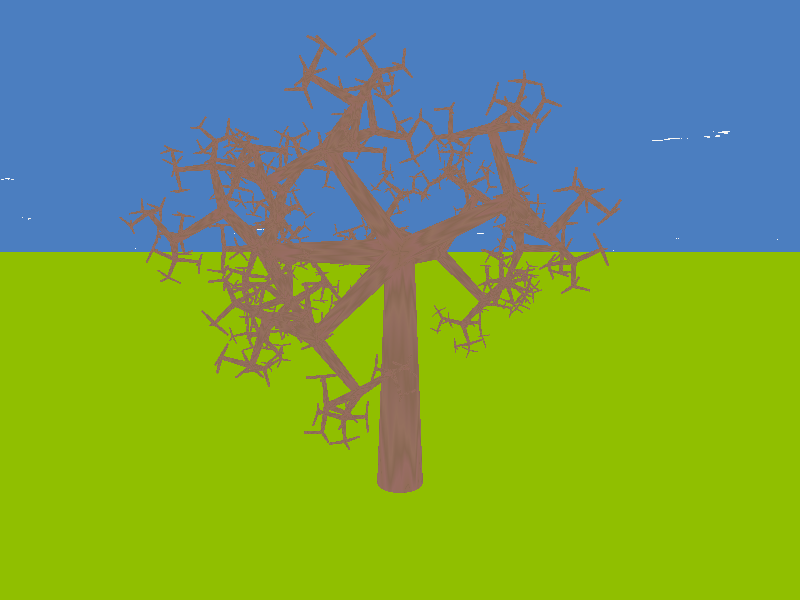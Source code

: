 #include "woods.inc"

camera {
  angle 80 
  right x * image_width / image_height
  location <0,1,-2>
  look_at <0,0.8,0>
}

light_source{<1500,2500,-2500> color rgb<1,1,1> }


// Scenery from:
// http://www.f-lohmueller.de/pov_tut/backgrnd/pov/p_sky03.txt
// --------------------------- Sky -----------------------------
plane {
  <0,1,0>,1 hollow
  texture {
    pigment {
      color rgb<0.1,0.3,0.75>*0.7
    }
    #if (version = 3.7 ) finish { emission 1 diffuse 0 }
    #else finish { ambient 1 diffuse 0}
    #end 
  }
  texture {
    pigment {
      bozo turbulence 0.75
      octaves 6  omega 0.7 lambda 2 
      color_map {
        [0  color rgb <0.95,0.95,0.95>]
        [0.05  color rgb <1,1,1> * 1.25]
        [0.15 color rgb <0.85,0.85,0.85>]
        [0.55 color rgbt <1,1,1,1> * 1]
        [1 color rgbt <1,1,1,1> * 1]
      } 
      translate <3,0,-1>
      scale <0.3,0.4,0.2> * 3
    }
    finish {emission 1 diffuse 0} 
  }
  scale 10000
}

// -------------------------- Ground --------------------------- 
plane {
  <0,1,0>, 0 
  texture {
    pigment {
      color rgb<0.35,0.65,0> * 0.8
    }
    normal {
      bumps 1
      scale 0.01
    }
    finish {
      ambient 0.1
      diffuse 0.8
    }
  }
}

// ------------------------- Fog at horizon --------------------
fog {
  fog_type 2
  distance 1000
  color rgb <1,1,1> * 0.9
  fog_offset 0.1
  fog_alt 20
  turbulence 1.8
}

// ------------------------- Tree Macro -----------------------
// From: http://www.bugman123.com/Fractals/
#macro tree(i)
  union {
    cone {
      <0,0,0>, 0.1,
      <0,0,1>, 0.06
      texture {T_Wood22}
    }
    #if (i>0)
      union{
        #local j=0;
        #while (j<3)
          object {
            tree(i-1)
            rotate <0,45,0>
            rotate <0,0,100*j>
          }
          #local j=j+1;
        #end
        scale 0.6
        translate <0,0,1>
      }
    #end
  rotate <270,0,0>
  }
#end

// Generate 3D Tree Fractal (7th exponent)
tree(6)
